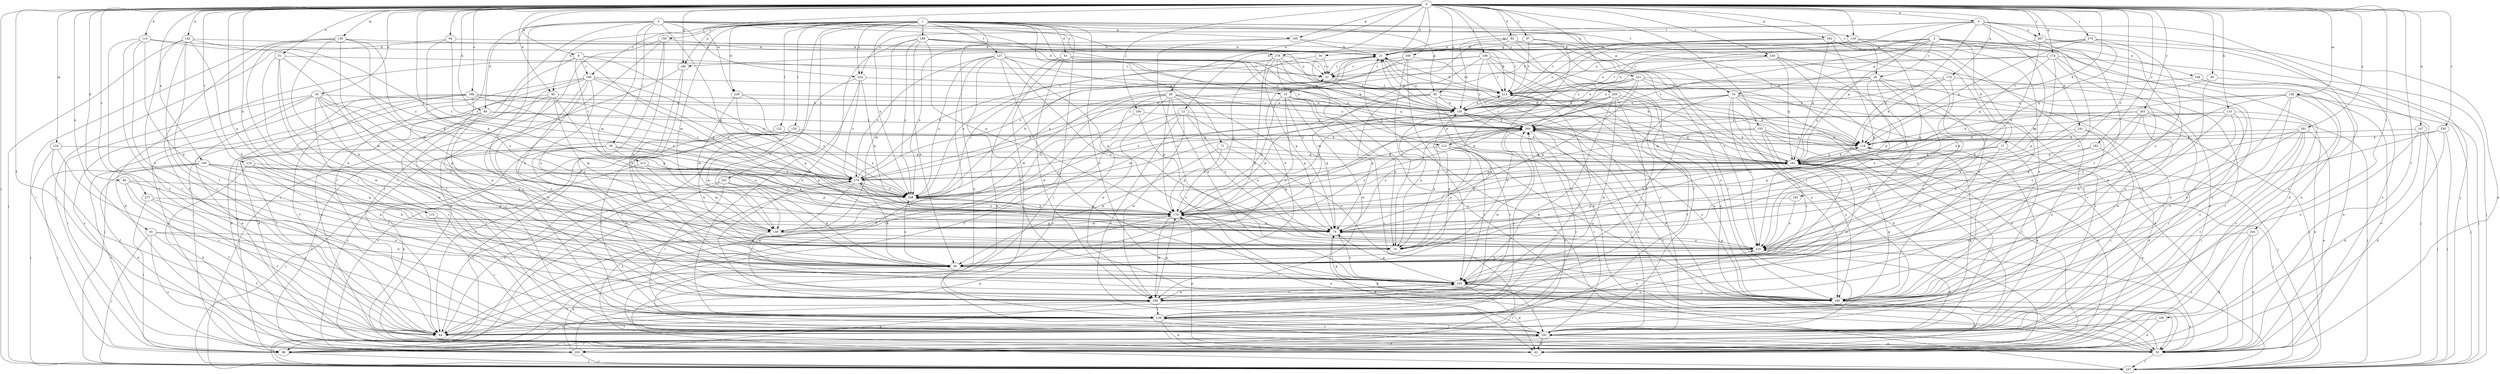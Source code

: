 strict digraph  {
0;
1;
2;
3;
4;
8;
10;
12;
17;
19;
21;
26;
28;
31;
34;
35;
40;
41;
42;
45;
49;
51;
53;
64;
65;
71;
74;
75;
80;
82;
84;
85;
94;
95;
96;
97;
100;
106;
107;
110;
114;
115;
118;
119;
122;
124;
127;
129;
130;
134;
138;
139;
140;
142;
147;
148;
150;
155;
159;
160;
162;
169;
170;
174;
179;
180;
181;
182;
185;
189;
190;
192;
194;
196;
200;
201;
203;
204;
210;
212;
213;
214;
221;
224;
225;
230;
234;
235;
239;
241;
246;
258;
259;
261;
263;
267;
269;
274;
277;
278;
279;
0 -> 4  [label=a];
0 -> 8  [label=a];
0 -> 10  [label=a];
0 -> 12  [label=b];
0 -> 26  [label=c];
0 -> 34  [label=d];
0 -> 35  [label=d];
0 -> 40  [label=d];
0 -> 45  [label=e];
0 -> 49  [label=e];
0 -> 51  [label=e];
0 -> 64  [label=f];
0 -> 65  [label=g];
0 -> 80  [label=h];
0 -> 82  [label=h];
0 -> 84  [label=h];
0 -> 94  [label=i];
0 -> 95  [label=i];
0 -> 97  [label=j];
0 -> 100  [label=j];
0 -> 106  [label=j];
0 -> 107  [label=j];
0 -> 110  [label=k];
0 -> 114  [label=k];
0 -> 115  [label=k];
0 -> 118  [label=k];
0 -> 119  [label=l];
0 -> 130  [label=m];
0 -> 134  [label=m];
0 -> 138  [label=m];
0 -> 140  [label=n];
0 -> 142  [label=n];
0 -> 147  [label=n];
0 -> 155  [label=o];
0 -> 162  [label=p];
0 -> 169  [label=p];
0 -> 174  [label=q];
0 -> 179  [label=q];
0 -> 180  [label=q];
0 -> 182  [label=r];
0 -> 185  [label=r];
0 -> 194  [label=s];
0 -> 196  [label=s];
0 -> 200  [label=s];
0 -> 204  [label=t];
0 -> 210  [label=t];
0 -> 221  [label=u];
0 -> 230  [label=v];
0 -> 234  [label=v];
0 -> 239  [label=w];
0 -> 258  [label=x];
0 -> 259  [label=y];
0 -> 261  [label=y];
0 -> 263  [label=y];
0 -> 267  [label=y];
0 -> 274  [label=z];
0 -> 277  [label=z];
1 -> 40  [label=d];
1 -> 41  [label=d];
1 -> 53  [label=e];
1 -> 65  [label=g];
1 -> 71  [label=g];
1 -> 74  [label=g];
1 -> 107  [label=j];
1 -> 118  [label=k];
1 -> 119  [label=l];
1 -> 122  [label=l];
1 -> 124  [label=l];
1 -> 127  [label=l];
1 -> 139  [label=m];
1 -> 159  [label=o];
1 -> 160  [label=o];
1 -> 180  [label=q];
1 -> 189  [label=r];
1 -> 190  [label=r];
1 -> 201  [label=s];
1 -> 212  [label=t];
1 -> 224  [label=u];
1 -> 234  [label=v];
1 -> 235  [label=v];
1 -> 239  [label=w];
1 -> 258  [label=x];
2 -> 17  [label=b];
2 -> 19  [label=b];
2 -> 26  [label=c];
2 -> 53  [label=e];
2 -> 74  [label=g];
2 -> 148  [label=n];
2 -> 150  [label=n];
2 -> 180  [label=q];
2 -> 203  [label=s];
2 -> 212  [label=t];
2 -> 241  [label=w];
2 -> 278  [label=z];
3 -> 10  [label=a];
3 -> 19  [label=b];
3 -> 28  [label=c];
3 -> 64  [label=f];
3 -> 84  [label=h];
3 -> 107  [label=j];
3 -> 139  [label=m];
3 -> 150  [label=n];
3 -> 169  [label=p];
3 -> 170  [label=p];
3 -> 224  [label=u];
3 -> 278  [label=z];
4 -> 21  [label=b];
4 -> 75  [label=g];
4 -> 85  [label=h];
4 -> 107  [label=j];
4 -> 150  [label=n];
4 -> 181  [label=q];
4 -> 203  [label=s];
4 -> 224  [label=u];
4 -> 267  [label=y];
4 -> 279  [label=z];
8 -> 42  [label=d];
8 -> 129  [label=l];
8 -> 150  [label=n];
8 -> 170  [label=p];
8 -> 190  [label=r];
8 -> 213  [label=t];
8 -> 258  [label=x];
12 -> 64  [label=f];
12 -> 160  [label=o];
12 -> 192  [label=r];
12 -> 225  [label=u];
12 -> 246  [label=w];
12 -> 258  [label=x];
12 -> 269  [label=y];
17 -> 85  [label=h];
17 -> 129  [label=l];
17 -> 170  [label=p];
17 -> 181  [label=q];
19 -> 10  [label=a];
19 -> 75  [label=g];
19 -> 85  [label=h];
19 -> 150  [label=n];
19 -> 170  [label=p];
19 -> 203  [label=s];
19 -> 246  [label=w];
21 -> 31  [label=c];
21 -> 150  [label=n];
26 -> 10  [label=a];
26 -> 85  [label=h];
26 -> 150  [label=n];
26 -> 170  [label=p];
26 -> 181  [label=q];
26 -> 192  [label=r];
26 -> 214  [label=t];
26 -> 225  [label=u];
28 -> 53  [label=e];
28 -> 75  [label=g];
28 -> 170  [label=p];
28 -> 181  [label=q];
28 -> 203  [label=s];
28 -> 246  [label=w];
31 -> 214  [label=t];
34 -> 31  [label=c];
34 -> 150  [label=n];
34 -> 170  [label=p];
35 -> 53  [label=e];
35 -> 75  [label=g];
35 -> 96  [label=i];
35 -> 150  [label=n];
35 -> 192  [label=r];
35 -> 203  [label=s];
35 -> 225  [label=u];
35 -> 246  [label=w];
35 -> 258  [label=x];
40 -> 42  [label=d];
40 -> 75  [label=g];
40 -> 96  [label=i];
40 -> 139  [label=m];
40 -> 150  [label=n];
40 -> 246  [label=w];
41 -> 31  [label=c];
41 -> 53  [label=e];
41 -> 129  [label=l];
41 -> 181  [label=q];
41 -> 214  [label=t];
41 -> 246  [label=w];
42 -> 170  [label=p];
42 -> 279  [label=z];
45 -> 64  [label=f];
45 -> 85  [label=h];
45 -> 107  [label=j];
45 -> 203  [label=s];
45 -> 225  [label=u];
49 -> 10  [label=a];
49 -> 53  [label=e];
49 -> 75  [label=g];
49 -> 96  [label=i];
49 -> 139  [label=m];
49 -> 150  [label=n];
49 -> 170  [label=p];
49 -> 225  [label=u];
49 -> 246  [label=w];
49 -> 269  [label=y];
51 -> 31  [label=c];
51 -> 85  [label=h];
51 -> 139  [label=m];
51 -> 160  [label=o];
51 -> 246  [label=w];
53 -> 21  [label=b];
53 -> 107  [label=j];
53 -> 170  [label=p];
53 -> 181  [label=q];
53 -> 269  [label=y];
64 -> 118  [label=k];
64 -> 235  [label=v];
64 -> 269  [label=y];
64 -> 279  [label=z];
65 -> 53  [label=e];
65 -> 64  [label=f];
65 -> 75  [label=g];
65 -> 118  [label=k];
65 -> 139  [label=m];
65 -> 150  [label=n];
65 -> 279  [label=z];
71 -> 75  [label=g];
71 -> 85  [label=h];
71 -> 170  [label=p];
71 -> 181  [label=q];
74 -> 42  [label=d];
74 -> 53  [label=e];
74 -> 107  [label=j];
74 -> 150  [label=n];
74 -> 160  [label=o];
74 -> 192  [label=r];
74 -> 225  [label=u];
74 -> 235  [label=v];
74 -> 279  [label=z];
75 -> 42  [label=d];
75 -> 225  [label=u];
75 -> 235  [label=v];
75 -> 269  [label=y];
75 -> 279  [label=z];
80 -> 64  [label=f];
80 -> 160  [label=o];
80 -> 192  [label=r];
80 -> 258  [label=x];
82 -> 21  [label=b];
82 -> 64  [label=f];
82 -> 129  [label=l];
82 -> 150  [label=n];
82 -> 192  [label=r];
82 -> 225  [label=u];
82 -> 279  [label=z];
84 -> 10  [label=a];
84 -> 64  [label=f];
84 -> 181  [label=q];
84 -> 192  [label=r];
84 -> 269  [label=y];
85 -> 21  [label=b];
85 -> 150  [label=n];
85 -> 235  [label=v];
85 -> 258  [label=x];
94 -> 21  [label=b];
94 -> 96  [label=i];
94 -> 170  [label=p];
94 -> 279  [label=z];
95 -> 107  [label=j];
95 -> 160  [label=o];
95 -> 214  [label=t];
96 -> 107  [label=j];
96 -> 192  [label=r];
96 -> 246  [label=w];
96 -> 269  [label=y];
97 -> 21  [label=b];
97 -> 160  [label=o];
97 -> 170  [label=p];
97 -> 214  [label=t];
100 -> 64  [label=f];
100 -> 235  [label=v];
100 -> 269  [label=y];
106 -> 31  [label=c];
106 -> 53  [label=e];
106 -> 139  [label=m];
106 -> 160  [label=o];
106 -> 192  [label=r];
106 -> 214  [label=t];
106 -> 269  [label=y];
106 -> 279  [label=z];
107 -> 21  [label=b];
110 -> 53  [label=e];
110 -> 85  [label=h];
110 -> 118  [label=k];
110 -> 160  [label=o];
110 -> 246  [label=w];
110 -> 269  [label=y];
114 -> 21  [label=b];
114 -> 64  [label=f];
114 -> 85  [label=h];
114 -> 192  [label=r];
114 -> 235  [label=v];
114 -> 279  [label=z];
115 -> 75  [label=g];
115 -> 192  [label=r];
118 -> 181  [label=q];
118 -> 269  [label=y];
119 -> 21  [label=b];
119 -> 42  [label=d];
119 -> 75  [label=g];
119 -> 150  [label=n];
119 -> 160  [label=o];
122 -> 118  [label=k];
122 -> 203  [label=s];
124 -> 64  [label=f];
124 -> 85  [label=h];
124 -> 107  [label=j];
124 -> 118  [label=k];
124 -> 129  [label=l];
124 -> 139  [label=m];
124 -> 203  [label=s];
124 -> 258  [label=x];
127 -> 31  [label=c];
127 -> 75  [label=g];
127 -> 96  [label=i];
127 -> 150  [label=n];
127 -> 160  [label=o];
127 -> 225  [label=u];
127 -> 235  [label=v];
127 -> 258  [label=x];
127 -> 269  [label=y];
127 -> 279  [label=z];
129 -> 42  [label=d];
129 -> 64  [label=f];
129 -> 192  [label=r];
129 -> 214  [label=t];
129 -> 225  [label=u];
129 -> 269  [label=y];
130 -> 21  [label=b];
130 -> 64  [label=f];
130 -> 85  [label=h];
130 -> 96  [label=i];
130 -> 129  [label=l];
130 -> 139  [label=m];
130 -> 170  [label=p];
130 -> 225  [label=u];
134 -> 64  [label=f];
134 -> 107  [label=j];
134 -> 181  [label=q];
134 -> 192  [label=r];
138 -> 53  [label=e];
138 -> 107  [label=j];
138 -> 129  [label=l];
138 -> 150  [label=n];
138 -> 160  [label=o];
138 -> 203  [label=s];
138 -> 225  [label=u];
138 -> 258  [label=x];
139 -> 10  [label=a];
139 -> 235  [label=v];
139 -> 269  [label=y];
140 -> 42  [label=d];
140 -> 75  [label=g];
140 -> 85  [label=h];
140 -> 96  [label=i];
140 -> 203  [label=s];
140 -> 258  [label=x];
140 -> 279  [label=z];
142 -> 21  [label=b];
142 -> 64  [label=f];
142 -> 85  [label=h];
142 -> 107  [label=j];
142 -> 129  [label=l];
142 -> 192  [label=r];
142 -> 279  [label=z];
147 -> 42  [label=d];
147 -> 107  [label=j];
147 -> 118  [label=k];
147 -> 160  [label=o];
148 -> 53  [label=e];
148 -> 107  [label=j];
148 -> 214  [label=t];
150 -> 10  [label=a];
150 -> 21  [label=b];
150 -> 53  [label=e];
150 -> 160  [label=o];
150 -> 170  [label=p];
150 -> 181  [label=q];
150 -> 214  [label=t];
150 -> 269  [label=y];
155 -> 10  [label=a];
155 -> 42  [label=d];
155 -> 107  [label=j];
155 -> 118  [label=k];
155 -> 160  [label=o];
155 -> 170  [label=p];
155 -> 235  [label=v];
159 -> 21  [label=b];
159 -> 64  [label=f];
159 -> 85  [label=h];
159 -> 160  [label=o];
159 -> 192  [label=r];
160 -> 42  [label=d];
160 -> 53  [label=e];
160 -> 75  [label=g];
160 -> 181  [label=q];
160 -> 235  [label=v];
162 -> 21  [label=b];
162 -> 64  [label=f];
162 -> 75  [label=g];
162 -> 85  [label=h];
162 -> 160  [label=o];
162 -> 181  [label=q];
162 -> 214  [label=t];
162 -> 279  [label=z];
169 -> 21  [label=b];
169 -> 214  [label=t];
169 -> 225  [label=u];
169 -> 258  [label=x];
170 -> 53  [label=e];
170 -> 75  [label=g];
170 -> 139  [label=m];
170 -> 181  [label=q];
170 -> 246  [label=w];
170 -> 258  [label=x];
170 -> 269  [label=y];
174 -> 31  [label=c];
174 -> 75  [label=g];
174 -> 107  [label=j];
174 -> 129  [label=l];
174 -> 181  [label=q];
174 -> 214  [label=t];
174 -> 246  [label=w];
179 -> 118  [label=k];
179 -> 170  [label=p];
179 -> 192  [label=r];
179 -> 214  [label=t];
179 -> 269  [label=y];
180 -> 10  [label=a];
180 -> 42  [label=d];
180 -> 85  [label=h];
181 -> 21  [label=b];
181 -> 107  [label=j];
181 -> 118  [label=k];
181 -> 192  [label=r];
181 -> 246  [label=w];
181 -> 279  [label=z];
182 -> 139  [label=m];
182 -> 181  [label=q];
182 -> 192  [label=r];
185 -> 42  [label=d];
185 -> 192  [label=r];
189 -> 21  [label=b];
189 -> 85  [label=h];
189 -> 118  [label=k];
189 -> 139  [label=m];
189 -> 170  [label=p];
189 -> 214  [label=t];
189 -> 246  [label=w];
189 -> 258  [label=x];
190 -> 10  [label=a];
190 -> 53  [label=e];
190 -> 96  [label=i];
190 -> 160  [label=o];
190 -> 192  [label=r];
190 -> 214  [label=t];
190 -> 225  [label=u];
190 -> 258  [label=x];
190 -> 279  [label=z];
192 -> 42  [label=d];
192 -> 53  [label=e];
192 -> 96  [label=i];
192 -> 118  [label=k];
192 -> 129  [label=l];
192 -> 203  [label=s];
192 -> 225  [label=u];
192 -> 269  [label=y];
194 -> 170  [label=p];
194 -> 225  [label=u];
196 -> 42  [label=d];
196 -> 64  [label=f];
196 -> 107  [label=j];
196 -> 129  [label=l];
196 -> 150  [label=n];
196 -> 203  [label=s];
196 -> 258  [label=x];
196 -> 279  [label=z];
200 -> 10  [label=a];
200 -> 31  [label=c];
200 -> 214  [label=t];
200 -> 235  [label=v];
200 -> 258  [label=x];
201 -> 64  [label=f];
201 -> 85  [label=h];
201 -> 107  [label=j];
201 -> 129  [label=l];
201 -> 170  [label=p];
201 -> 258  [label=x];
203 -> 85  [label=h];
203 -> 107  [label=j];
203 -> 170  [label=p];
204 -> 42  [label=d];
204 -> 53  [label=e];
204 -> 203  [label=s];
204 -> 225  [label=u];
210 -> 42  [label=d];
210 -> 85  [label=h];
210 -> 235  [label=v];
210 -> 279  [label=z];
212 -> 10  [label=a];
212 -> 160  [label=o];
212 -> 181  [label=q];
212 -> 235  [label=v];
212 -> 258  [label=x];
213 -> 107  [label=j];
213 -> 139  [label=m];
213 -> 258  [label=x];
213 -> 279  [label=z];
214 -> 10  [label=a];
214 -> 21  [label=b];
214 -> 85  [label=h];
214 -> 150  [label=n];
221 -> 75  [label=g];
221 -> 150  [label=n];
221 -> 170  [label=p];
221 -> 192  [label=r];
221 -> 214  [label=t];
221 -> 235  [label=v];
221 -> 246  [label=w];
221 -> 269  [label=y];
224 -> 96  [label=i];
224 -> 129  [label=l];
224 -> 170  [label=p];
224 -> 214  [label=t];
224 -> 279  [label=z];
225 -> 75  [label=g];
225 -> 85  [label=h];
225 -> 107  [label=j];
230 -> 42  [label=d];
230 -> 85  [label=h];
230 -> 107  [label=j];
230 -> 118  [label=k];
234 -> 31  [label=c];
234 -> 42  [label=d];
234 -> 181  [label=q];
234 -> 225  [label=u];
234 -> 235  [label=v];
234 -> 269  [label=y];
235 -> 42  [label=d];
235 -> 75  [label=g];
235 -> 160  [label=o];
235 -> 192  [label=r];
235 -> 246  [label=w];
239 -> 75  [label=g];
239 -> 139  [label=m];
239 -> 150  [label=n];
239 -> 258  [label=x];
241 -> 42  [label=d];
241 -> 118  [label=k];
241 -> 160  [label=o];
241 -> 225  [label=u];
246 -> 129  [label=l];
246 -> 170  [label=p];
246 -> 192  [label=r];
246 -> 203  [label=s];
246 -> 235  [label=v];
258 -> 21  [label=b];
258 -> 31  [label=c];
258 -> 170  [label=p];
259 -> 42  [label=d];
259 -> 64  [label=f];
259 -> 129  [label=l];
259 -> 150  [label=n];
259 -> 170  [label=p];
259 -> 235  [label=v];
259 -> 246  [label=w];
259 -> 258  [label=x];
261 -> 10  [label=a];
261 -> 53  [label=e];
261 -> 96  [label=i];
261 -> 118  [label=k];
261 -> 160  [label=o];
261 -> 192  [label=r];
261 -> 225  [label=u];
263 -> 75  [label=g];
263 -> 107  [label=j];
263 -> 118  [label=k];
263 -> 192  [label=r];
263 -> 225  [label=u];
263 -> 235  [label=v];
263 -> 269  [label=y];
267 -> 21  [label=b];
267 -> 53  [label=e];
267 -> 160  [label=o];
267 -> 235  [label=v];
267 -> 258  [label=x];
269 -> 10  [label=a];
269 -> 118  [label=k];
269 -> 160  [label=o];
269 -> 181  [label=q];
269 -> 192  [label=r];
269 -> 246  [label=w];
274 -> 21  [label=b];
274 -> 53  [label=e];
274 -> 118  [label=k];
274 -> 150  [label=n];
274 -> 181  [label=q];
274 -> 225  [label=u];
277 -> 64  [label=f];
277 -> 96  [label=i];
277 -> 129  [label=l];
277 -> 170  [label=p];
278 -> 31  [label=c];
278 -> 53  [label=e];
278 -> 75  [label=g];
278 -> 85  [label=h];
278 -> 118  [label=k];
278 -> 181  [label=q];
278 -> 258  [label=x];
279 -> 21  [label=b];
279 -> 85  [label=h];
279 -> 246  [label=w];
279 -> 258  [label=x];
}
